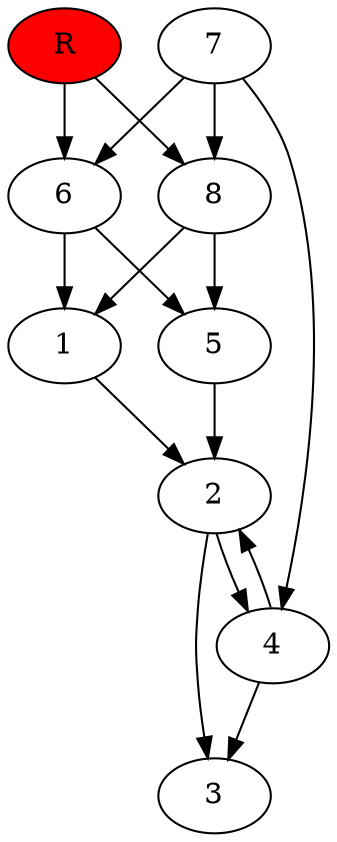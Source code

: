 digraph prb30324 {
	1
	2
	3
	4
	5
	6
	7
	8
	R [fillcolor="#ff0000" style=filled]
	1 -> 2
	2 -> 3
	2 -> 4
	4 -> 2
	4 -> 3
	5 -> 2
	6 -> 1
	6 -> 5
	7 -> 4
	7 -> 6
	7 -> 8
	8 -> 1
	8 -> 5
	R -> 6
	R -> 8
}
